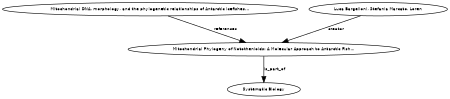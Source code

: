 digraph G {
size="3,3";
node [fontsize=7, fontname="Helvetica"];
edge [fontsize=7, fontname="Helvetica"];
node0 [label="Mitochondrial Phylogeny of Notothenioids: A Molecular Approach to Antarctic Fish...", width=0.27433100247,height=0.27433100247];
node1 [label="Mitochondrial DNA, morphology, and the phylogenetic relationships of Antarctic icefishes...", width=0.27433100247,height=0.27433100247];
node2 [label="Luca Bargelloni, Stefania Marcato, Loren", width=0.27433100247,height=0.27433100247];
node3 [label="Systematic Biology", width=0.27433100247,height=0.27433100247];
node1 -> node0 [label="references"];
node2 -> node0 [label="creator"];
node0 -> node3 [label="is_part_of"];
}

